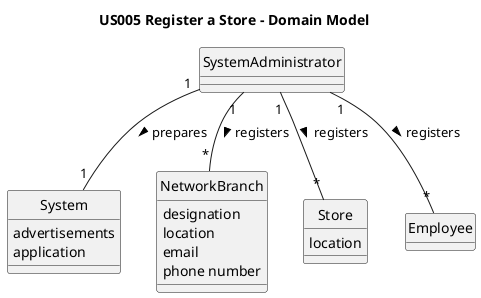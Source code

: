 @startuml
skinparam monochrome true
skinparam packageStyle rectangle
skinparam shadowing false
'skinparam linetype ortho
'left to right direction
skinparam classAttributeIconSize 0
hide circle
hide methods

title US005 Register a Store - Domain Model

class System {
advertisements
application
___
}

class SystemAdministrator {
___
}

class NetworkBranch {
designation
location
email
phone number
___
}

class Store {
location
___
}

SystemAdministrator "1" -- "*" Employee : registers >
SystemAdministrator "1" -- "*" NetworkBranch : registers >
SystemAdministrator "1" -- "*" Store : registers >
SystemAdministrator "1" -- "1" System : prepares >
@enduml